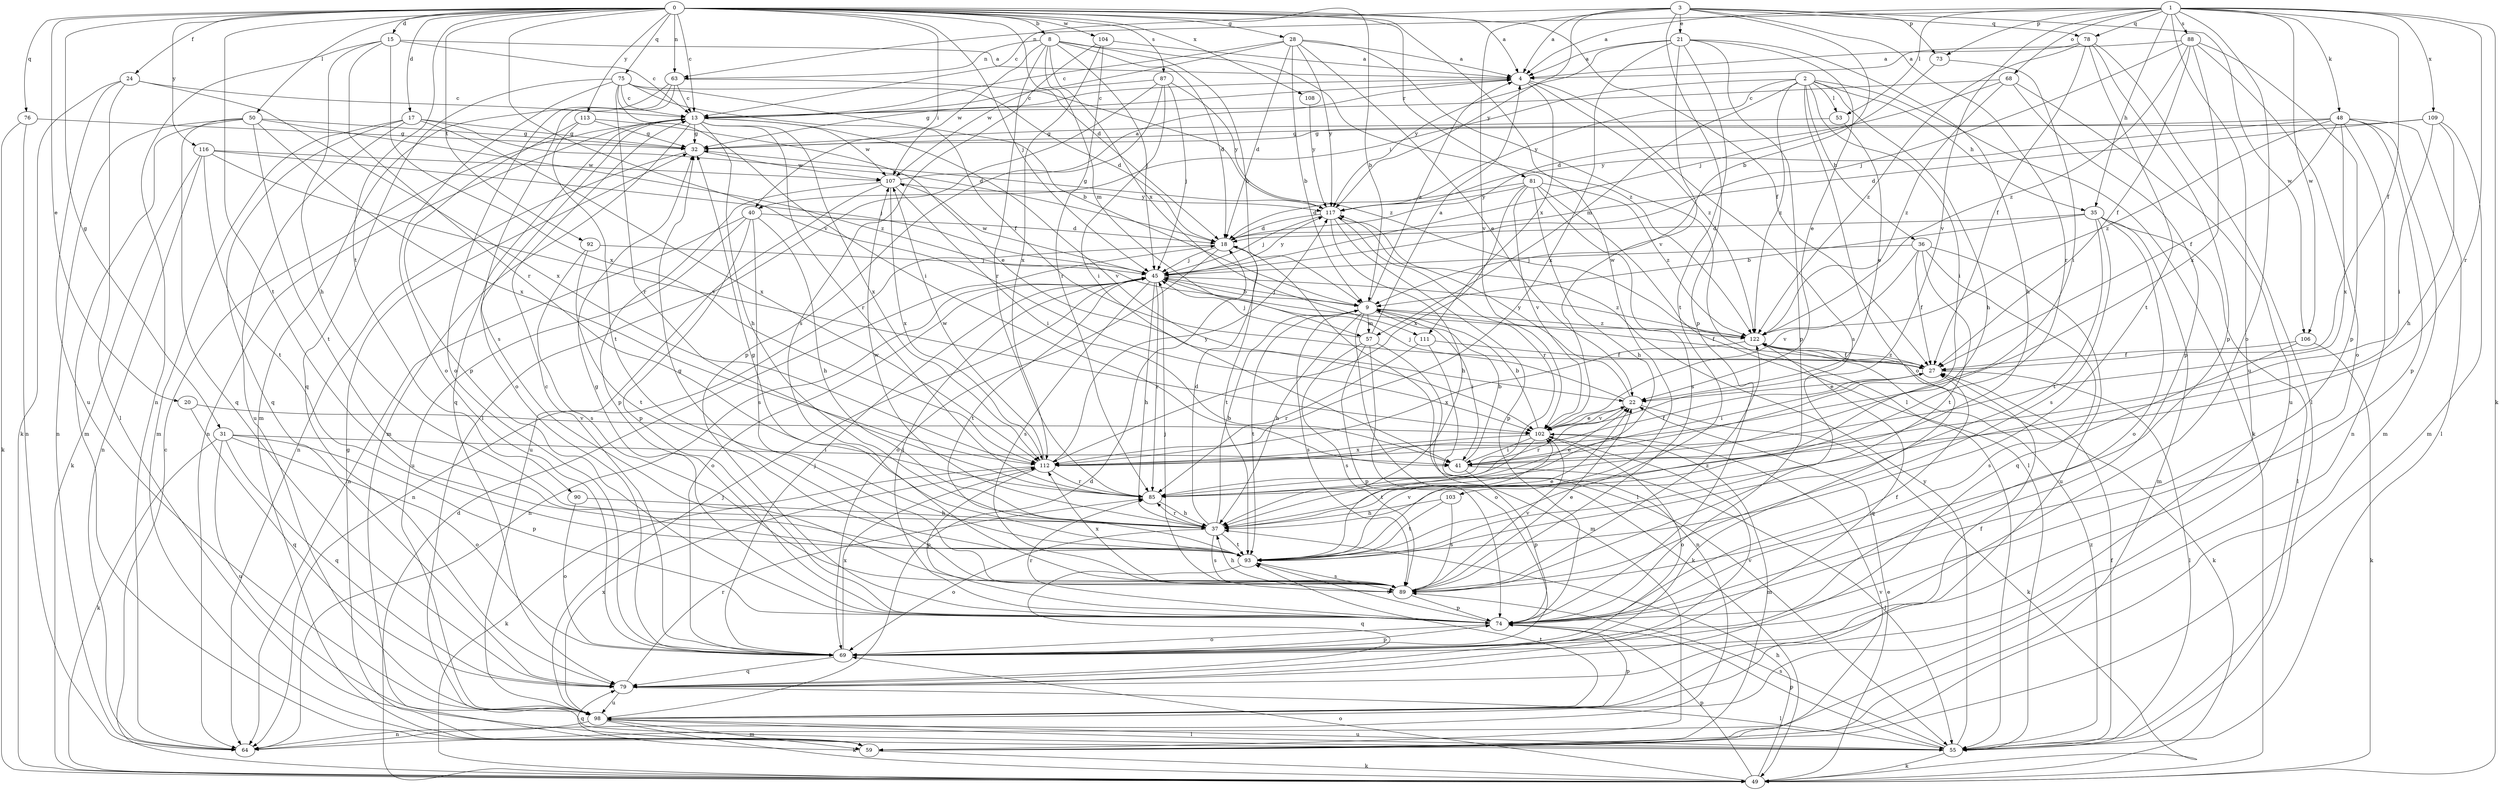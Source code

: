 strict digraph  {
0;
1;
2;
3;
4;
8;
9;
13;
15;
17;
18;
20;
21;
22;
24;
27;
28;
31;
32;
35;
36;
37;
40;
41;
45;
48;
49;
50;
53;
55;
57;
59;
63;
64;
68;
69;
73;
74;
75;
76;
78;
79;
81;
85;
87;
88;
89;
90;
92;
93;
98;
102;
103;
104;
106;
107;
108;
109;
111;
112;
113;
116;
117;
122;
0 -> 4  [label=a];
0 -> 8  [label=b];
0 -> 9  [label=b];
0 -> 13  [label=c];
0 -> 15  [label=d];
0 -> 17  [label=d];
0 -> 18  [label=d];
0 -> 20  [label=e];
0 -> 24  [label=f];
0 -> 27  [label=f];
0 -> 28  [label=g];
0 -> 31  [label=g];
0 -> 40  [label=i];
0 -> 45  [label=j];
0 -> 50  [label=l];
0 -> 63  [label=n];
0 -> 75  [label=q];
0 -> 76  [label=q];
0 -> 81  [label=r];
0 -> 87  [label=s];
0 -> 90  [label=t];
0 -> 92  [label=t];
0 -> 93  [label=t];
0 -> 102  [label=v];
0 -> 103  [label=w];
0 -> 104  [label=w];
0 -> 108  [label=x];
0 -> 113  [label=y];
0 -> 116  [label=y];
1 -> 4  [label=a];
1 -> 27  [label=f];
1 -> 35  [label=h];
1 -> 48  [label=k];
1 -> 49  [label=k];
1 -> 53  [label=l];
1 -> 63  [label=n];
1 -> 68  [label=o];
1 -> 69  [label=o];
1 -> 73  [label=p];
1 -> 78  [label=q];
1 -> 85  [label=r];
1 -> 88  [label=s];
1 -> 98  [label=u];
1 -> 102  [label=v];
1 -> 106  [label=w];
1 -> 109  [label=x];
2 -> 35  [label=h];
2 -> 36  [label=h];
2 -> 37  [label=h];
2 -> 40  [label=i];
2 -> 41  [label=i];
2 -> 49  [label=k];
2 -> 53  [label=l];
2 -> 57  [label=m];
2 -> 69  [label=o];
2 -> 117  [label=y];
2 -> 122  [label=z];
3 -> 4  [label=a];
3 -> 9  [label=b];
3 -> 13  [label=c];
3 -> 21  [label=e];
3 -> 73  [label=p];
3 -> 74  [label=p];
3 -> 78  [label=q];
3 -> 85  [label=r];
3 -> 102  [label=v];
3 -> 106  [label=w];
3 -> 117  [label=y];
4 -> 13  [label=c];
4 -> 32  [label=g];
4 -> 89  [label=s];
4 -> 111  [label=x];
4 -> 122  [label=z];
8 -> 9  [label=b];
8 -> 18  [label=d];
8 -> 45  [label=j];
8 -> 57  [label=m];
8 -> 63  [label=n];
8 -> 85  [label=r];
8 -> 107  [label=w];
8 -> 111  [label=x];
8 -> 122  [label=z];
9 -> 4  [label=a];
9 -> 27  [label=f];
9 -> 37  [label=h];
9 -> 41  [label=i];
9 -> 45  [label=j];
9 -> 57  [label=m];
9 -> 59  [label=m];
9 -> 89  [label=s];
9 -> 93  [label=t];
9 -> 122  [label=z];
13 -> 32  [label=g];
13 -> 37  [label=h];
13 -> 59  [label=m];
13 -> 64  [label=n];
13 -> 69  [label=o];
13 -> 79  [label=q];
13 -> 85  [label=r];
13 -> 102  [label=v];
13 -> 107  [label=w];
13 -> 112  [label=x];
15 -> 4  [label=a];
15 -> 13  [label=c];
15 -> 37  [label=h];
15 -> 64  [label=n];
15 -> 85  [label=r];
15 -> 112  [label=x];
17 -> 18  [label=d];
17 -> 32  [label=g];
17 -> 59  [label=m];
17 -> 79  [label=q];
17 -> 98  [label=u];
17 -> 112  [label=x];
18 -> 45  [label=j];
18 -> 55  [label=l];
18 -> 64  [label=n];
18 -> 69  [label=o];
18 -> 93  [label=t];
20 -> 79  [label=q];
20 -> 102  [label=v];
21 -> 4  [label=a];
21 -> 22  [label=e];
21 -> 37  [label=h];
21 -> 74  [label=p];
21 -> 93  [label=t];
21 -> 102  [label=v];
21 -> 112  [label=x];
21 -> 117  [label=y];
22 -> 45  [label=j];
22 -> 49  [label=k];
22 -> 85  [label=r];
22 -> 102  [label=v];
22 -> 117  [label=y];
24 -> 13  [label=c];
24 -> 49  [label=k];
24 -> 55  [label=l];
24 -> 98  [label=u];
24 -> 112  [label=x];
27 -> 22  [label=e];
27 -> 41  [label=i];
27 -> 55  [label=l];
27 -> 122  [label=z];
28 -> 4  [label=a];
28 -> 9  [label=b];
28 -> 13  [label=c];
28 -> 18  [label=d];
28 -> 22  [label=e];
28 -> 55  [label=l];
28 -> 107  [label=w];
28 -> 117  [label=y];
31 -> 41  [label=i];
31 -> 49  [label=k];
31 -> 69  [label=o];
31 -> 74  [label=p];
31 -> 79  [label=q];
31 -> 98  [label=u];
32 -> 64  [label=n];
32 -> 107  [label=w];
35 -> 9  [label=b];
35 -> 18  [label=d];
35 -> 55  [label=l];
35 -> 59  [label=m];
35 -> 69  [label=o];
35 -> 89  [label=s];
35 -> 93  [label=t];
36 -> 27  [label=f];
36 -> 45  [label=j];
36 -> 79  [label=q];
36 -> 93  [label=t];
36 -> 98  [label=u];
36 -> 102  [label=v];
37 -> 9  [label=b];
37 -> 18  [label=d];
37 -> 69  [label=o];
37 -> 85  [label=r];
37 -> 89  [label=s];
37 -> 93  [label=t];
37 -> 107  [label=w];
40 -> 18  [label=d];
40 -> 37  [label=h];
40 -> 64  [label=n];
40 -> 74  [label=p];
40 -> 89  [label=s];
40 -> 98  [label=u];
41 -> 9  [label=b];
41 -> 55  [label=l];
41 -> 74  [label=p];
45 -> 9  [label=b];
45 -> 37  [label=h];
45 -> 64  [label=n];
45 -> 69  [label=o];
45 -> 85  [label=r];
45 -> 89  [label=s];
45 -> 93  [label=t];
45 -> 107  [label=w];
45 -> 117  [label=y];
45 -> 122  [label=z];
48 -> 27  [label=f];
48 -> 32  [label=g];
48 -> 55  [label=l];
48 -> 59  [label=m];
48 -> 64  [label=n];
48 -> 74  [label=p];
48 -> 112  [label=x];
48 -> 117  [label=y];
48 -> 122  [label=z];
49 -> 13  [label=c];
49 -> 18  [label=d];
49 -> 22  [label=e];
49 -> 37  [label=h];
49 -> 69  [label=o];
49 -> 74  [label=p];
50 -> 32  [label=g];
50 -> 59  [label=m];
50 -> 64  [label=n];
50 -> 79  [label=q];
50 -> 93  [label=t];
50 -> 112  [label=x];
50 -> 122  [label=z];
53 -> 22  [label=e];
53 -> 32  [label=g];
55 -> 27  [label=f];
55 -> 49  [label=k];
55 -> 74  [label=p];
55 -> 89  [label=s];
55 -> 98  [label=u];
55 -> 117  [label=y];
55 -> 122  [label=z];
57 -> 4  [label=a];
57 -> 45  [label=j];
57 -> 49  [label=k];
57 -> 69  [label=o];
57 -> 74  [label=p];
57 -> 89  [label=s];
59 -> 32  [label=g];
59 -> 49  [label=k];
59 -> 79  [label=q];
59 -> 102  [label=v];
63 -> 13  [label=c];
63 -> 59  [label=m];
63 -> 69  [label=o];
63 -> 89  [label=s];
63 -> 122  [label=z];
68 -> 13  [label=c];
68 -> 18  [label=d];
68 -> 74  [label=p];
68 -> 98  [label=u];
68 -> 122  [label=z];
69 -> 13  [label=c];
69 -> 45  [label=j];
69 -> 74  [label=p];
69 -> 79  [label=q];
69 -> 112  [label=x];
73 -> 41  [label=i];
73 -> 45  [label=j];
74 -> 27  [label=f];
74 -> 32  [label=g];
74 -> 45  [label=j];
74 -> 69  [label=o];
74 -> 85  [label=r];
74 -> 93  [label=t];
75 -> 9  [label=b];
75 -> 13  [label=c];
75 -> 18  [label=d];
75 -> 27  [label=f];
75 -> 41  [label=i];
75 -> 69  [label=o];
75 -> 79  [label=q];
75 -> 85  [label=r];
76 -> 32  [label=g];
76 -> 49  [label=k];
76 -> 64  [label=n];
78 -> 4  [label=a];
78 -> 27  [label=f];
78 -> 55  [label=l];
78 -> 74  [label=p];
78 -> 93  [label=t];
78 -> 122  [label=z];
79 -> 27  [label=f];
79 -> 55  [label=l];
79 -> 85  [label=r];
79 -> 98  [label=u];
79 -> 102  [label=v];
81 -> 18  [label=d];
81 -> 37  [label=h];
81 -> 55  [label=l];
81 -> 89  [label=s];
81 -> 102  [label=v];
81 -> 112  [label=x];
81 -> 117  [label=y];
81 -> 122  [label=z];
85 -> 22  [label=e];
85 -> 37  [label=h];
87 -> 13  [label=c];
87 -> 41  [label=i];
87 -> 45  [label=j];
87 -> 55  [label=l];
87 -> 74  [label=p];
87 -> 117  [label=y];
88 -> 4  [label=a];
88 -> 27  [label=f];
88 -> 45  [label=j];
88 -> 69  [label=o];
88 -> 74  [label=p];
88 -> 112  [label=x];
88 -> 122  [label=z];
89 -> 22  [label=e];
89 -> 32  [label=g];
89 -> 37  [label=h];
89 -> 45  [label=j];
89 -> 74  [label=p];
89 -> 102  [label=v];
89 -> 112  [label=x];
89 -> 122  [label=z];
90 -> 37  [label=h];
90 -> 69  [label=o];
92 -> 45  [label=j];
92 -> 89  [label=s];
92 -> 93  [label=t];
93 -> 22  [label=e];
93 -> 32  [label=g];
93 -> 79  [label=q];
93 -> 89  [label=s];
93 -> 102  [label=v];
98 -> 18  [label=d];
98 -> 45  [label=j];
98 -> 49  [label=k];
98 -> 55  [label=l];
98 -> 59  [label=m];
98 -> 64  [label=n];
98 -> 74  [label=p];
98 -> 93  [label=t];
98 -> 112  [label=x];
102 -> 9  [label=b];
102 -> 22  [label=e];
102 -> 41  [label=i];
102 -> 59  [label=m];
102 -> 69  [label=o];
102 -> 93  [label=t];
102 -> 112  [label=x];
103 -> 37  [label=h];
103 -> 89  [label=s];
103 -> 93  [label=t];
104 -> 4  [label=a];
104 -> 85  [label=r];
104 -> 89  [label=s];
104 -> 112  [label=x];
106 -> 27  [label=f];
106 -> 49  [label=k];
106 -> 89  [label=s];
107 -> 4  [label=a];
107 -> 41  [label=i];
107 -> 74  [label=p];
107 -> 98  [label=u];
107 -> 112  [label=x];
107 -> 117  [label=y];
108 -> 117  [label=y];
109 -> 18  [label=d];
109 -> 32  [label=g];
109 -> 37  [label=h];
109 -> 41  [label=i];
109 -> 59  [label=m];
111 -> 27  [label=f];
111 -> 64  [label=n];
111 -> 85  [label=r];
112 -> 27  [label=f];
112 -> 49  [label=k];
112 -> 74  [label=p];
112 -> 85  [label=r];
112 -> 107  [label=w];
112 -> 117  [label=y];
113 -> 22  [label=e];
113 -> 32  [label=g];
113 -> 74  [label=p];
113 -> 93  [label=t];
116 -> 45  [label=j];
116 -> 49  [label=k];
116 -> 64  [label=n];
116 -> 93  [label=t];
116 -> 102  [label=v];
116 -> 107  [label=w];
117 -> 18  [label=d];
117 -> 32  [label=g];
117 -> 37  [label=h];
117 -> 45  [label=j];
117 -> 74  [label=p];
117 -> 85  [label=r];
122 -> 27  [label=f];
122 -> 49  [label=k];
122 -> 79  [label=q];
122 -> 112  [label=x];
}
